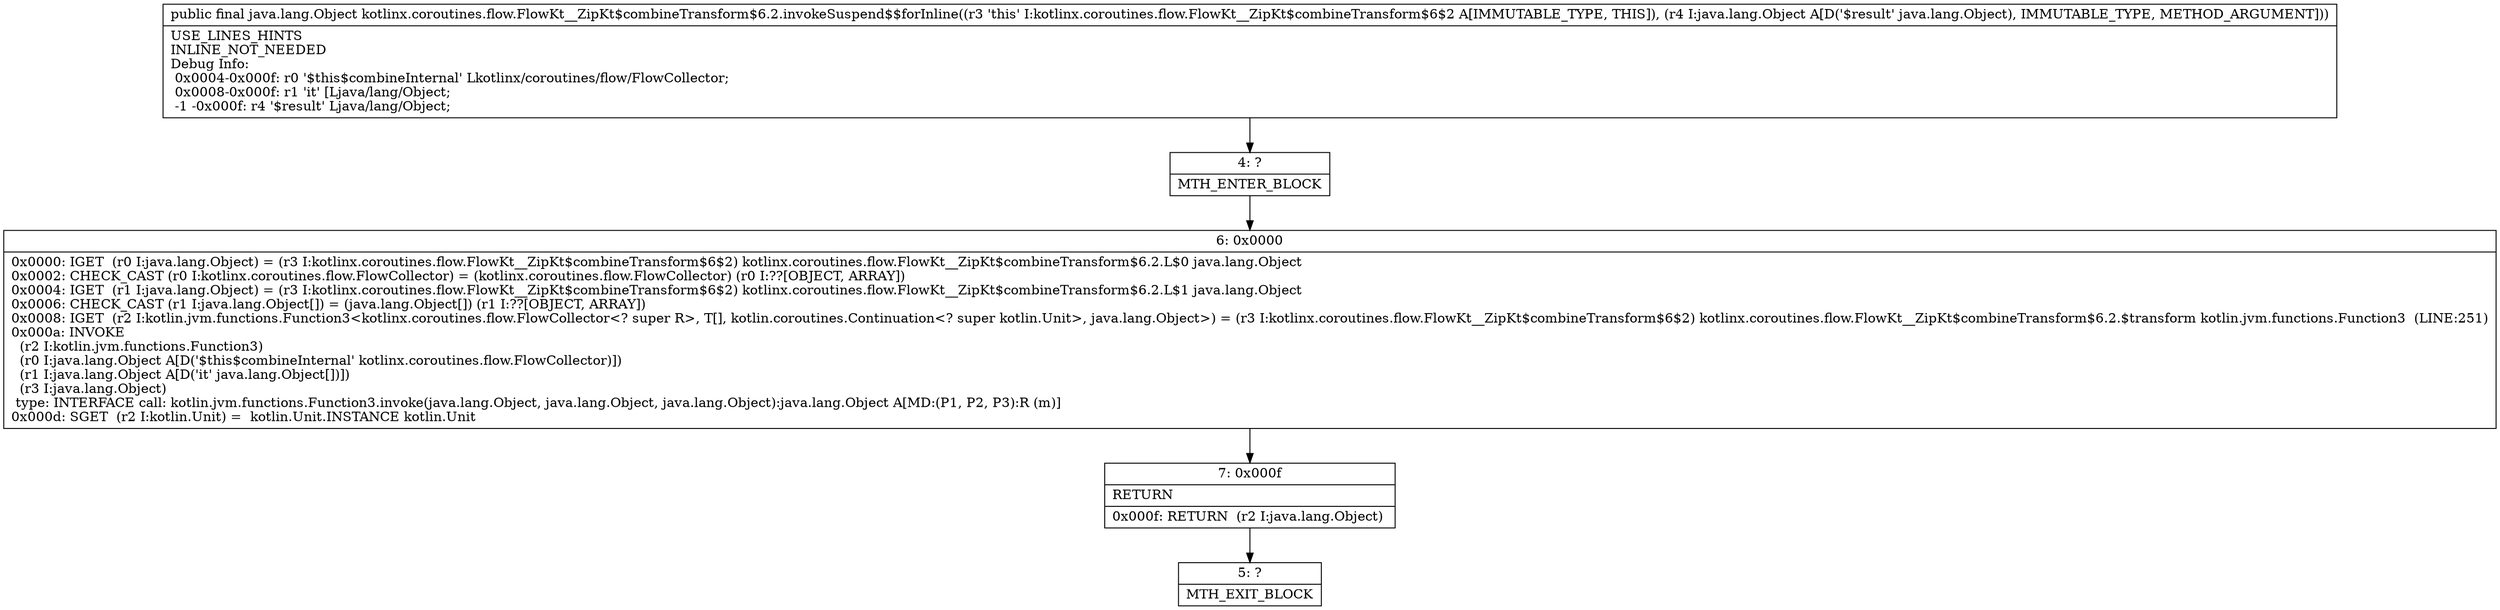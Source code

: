 digraph "CFG forkotlinx.coroutines.flow.FlowKt__ZipKt$combineTransform$6.2.invokeSuspend$$forInline(Ljava\/lang\/Object;)Ljava\/lang\/Object;" {
Node_4 [shape=record,label="{4\:\ ?|MTH_ENTER_BLOCK\l}"];
Node_6 [shape=record,label="{6\:\ 0x0000|0x0000: IGET  (r0 I:java.lang.Object) = (r3 I:kotlinx.coroutines.flow.FlowKt__ZipKt$combineTransform$6$2) kotlinx.coroutines.flow.FlowKt__ZipKt$combineTransform$6.2.L$0 java.lang.Object \l0x0002: CHECK_CAST (r0 I:kotlinx.coroutines.flow.FlowCollector) = (kotlinx.coroutines.flow.FlowCollector) (r0 I:??[OBJECT, ARRAY]) \l0x0004: IGET  (r1 I:java.lang.Object) = (r3 I:kotlinx.coroutines.flow.FlowKt__ZipKt$combineTransform$6$2) kotlinx.coroutines.flow.FlowKt__ZipKt$combineTransform$6.2.L$1 java.lang.Object \l0x0006: CHECK_CAST (r1 I:java.lang.Object[]) = (java.lang.Object[]) (r1 I:??[OBJECT, ARRAY]) \l0x0008: IGET  (r2 I:kotlin.jvm.functions.Function3\<kotlinx.coroutines.flow.FlowCollector\<? super R\>, T[], kotlin.coroutines.Continuation\<? super kotlin.Unit\>, java.lang.Object\>) = (r3 I:kotlinx.coroutines.flow.FlowKt__ZipKt$combineTransform$6$2) kotlinx.coroutines.flow.FlowKt__ZipKt$combineTransform$6.2.$transform kotlin.jvm.functions.Function3  (LINE:251)\l0x000a: INVOKE  \l  (r2 I:kotlin.jvm.functions.Function3)\l  (r0 I:java.lang.Object A[D('$this$combineInternal' kotlinx.coroutines.flow.FlowCollector)])\l  (r1 I:java.lang.Object A[D('it' java.lang.Object[])])\l  (r3 I:java.lang.Object)\l type: INTERFACE call: kotlin.jvm.functions.Function3.invoke(java.lang.Object, java.lang.Object, java.lang.Object):java.lang.Object A[MD:(P1, P2, P3):R (m)]\l0x000d: SGET  (r2 I:kotlin.Unit) =  kotlin.Unit.INSTANCE kotlin.Unit \l}"];
Node_7 [shape=record,label="{7\:\ 0x000f|RETURN\l|0x000f: RETURN  (r2 I:java.lang.Object) \l}"];
Node_5 [shape=record,label="{5\:\ ?|MTH_EXIT_BLOCK\l}"];
MethodNode[shape=record,label="{public final java.lang.Object kotlinx.coroutines.flow.FlowKt__ZipKt$combineTransform$6.2.invokeSuspend$$forInline((r3 'this' I:kotlinx.coroutines.flow.FlowKt__ZipKt$combineTransform$6$2 A[IMMUTABLE_TYPE, THIS]), (r4 I:java.lang.Object A[D('$result' java.lang.Object), IMMUTABLE_TYPE, METHOD_ARGUMENT]))  | USE_LINES_HINTS\lINLINE_NOT_NEEDED\lDebug Info:\l  0x0004\-0x000f: r0 '$this$combineInternal' Lkotlinx\/coroutines\/flow\/FlowCollector;\l  0x0008\-0x000f: r1 'it' [Ljava\/lang\/Object;\l  \-1 \-0x000f: r4 '$result' Ljava\/lang\/Object;\l}"];
MethodNode -> Node_4;Node_4 -> Node_6;
Node_6 -> Node_7;
Node_7 -> Node_5;
}

